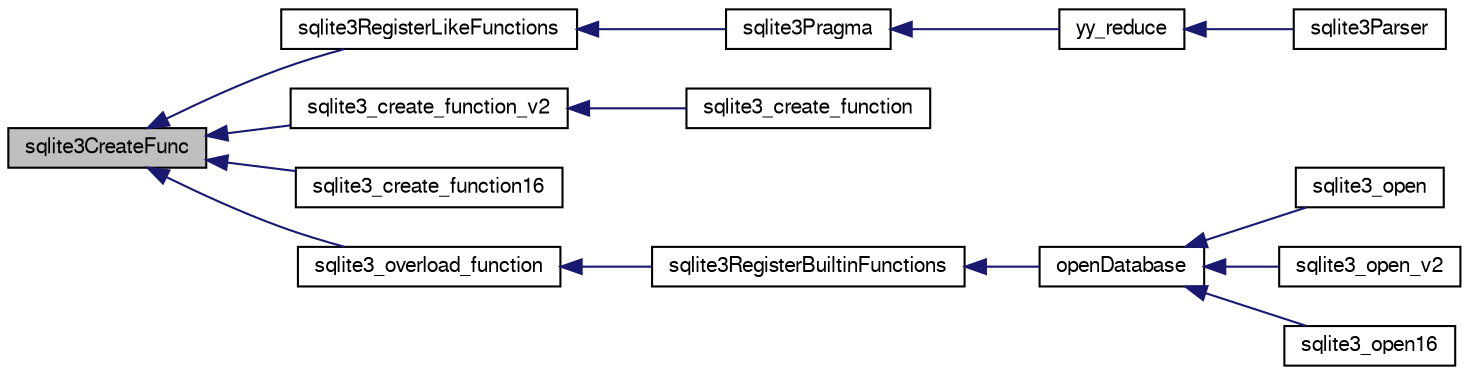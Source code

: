 digraph "sqlite3CreateFunc"
{
  edge [fontname="FreeSans",fontsize="10",labelfontname="FreeSans",labelfontsize="10"];
  node [fontname="FreeSans",fontsize="10",shape=record];
  rankdir="LR";
  Node482882 [label="sqlite3CreateFunc",height=0.2,width=0.4,color="black", fillcolor="grey75", style="filled", fontcolor="black"];
  Node482882 -> Node482883 [dir="back",color="midnightblue",fontsize="10",style="solid",fontname="FreeSans"];
  Node482883 [label="sqlite3RegisterLikeFunctions",height=0.2,width=0.4,color="black", fillcolor="white", style="filled",URL="$sqlite3_8c.html#a8d807e0e5709528765edfc75696dbdb5"];
  Node482883 -> Node482884 [dir="back",color="midnightblue",fontsize="10",style="solid",fontname="FreeSans"];
  Node482884 [label="sqlite3Pragma",height=0.2,width=0.4,color="black", fillcolor="white", style="filled",URL="$sqlite3_8c.html#a111391370f58f8e6a6eca51fd34d62ed"];
  Node482884 -> Node482885 [dir="back",color="midnightblue",fontsize="10",style="solid",fontname="FreeSans"];
  Node482885 [label="yy_reduce",height=0.2,width=0.4,color="black", fillcolor="white", style="filled",URL="$sqlite3_8c.html#a7c419a9b25711c666a9a2449ef377f14"];
  Node482885 -> Node482886 [dir="back",color="midnightblue",fontsize="10",style="solid",fontname="FreeSans"];
  Node482886 [label="sqlite3Parser",height=0.2,width=0.4,color="black", fillcolor="white", style="filled",URL="$sqlite3_8c.html#a0327d71a5fabe0b6a343d78a2602e72a"];
  Node482882 -> Node482887 [dir="back",color="midnightblue",fontsize="10",style="solid",fontname="FreeSans"];
  Node482887 [label="sqlite3_create_function_v2",height=0.2,width=0.4,color="black", fillcolor="white", style="filled",URL="$sqlite3_8h.html#aea30a470c3e6fcd38c0399fd348ce7c2"];
  Node482887 -> Node482888 [dir="back",color="midnightblue",fontsize="10",style="solid",fontname="FreeSans"];
  Node482888 [label="sqlite3_create_function",height=0.2,width=0.4,color="black", fillcolor="white", style="filled",URL="$sqlite3_8h.html#a4532ad3e2f9ee8707fe66d8b7065ad0f"];
  Node482882 -> Node482889 [dir="back",color="midnightblue",fontsize="10",style="solid",fontname="FreeSans"];
  Node482889 [label="sqlite3_create_function16",height=0.2,width=0.4,color="black", fillcolor="white", style="filled",URL="$sqlite3_8h.html#a8751bf4e2e9dbc53f2df8c00a53b3ace"];
  Node482882 -> Node482890 [dir="back",color="midnightblue",fontsize="10",style="solid",fontname="FreeSans"];
  Node482890 [label="sqlite3_overload_function",height=0.2,width=0.4,color="black", fillcolor="white", style="filled",URL="$sqlite3_8h.html#a03692933621e0b16a4a02e1e426cf318"];
  Node482890 -> Node482891 [dir="back",color="midnightblue",fontsize="10",style="solid",fontname="FreeSans"];
  Node482891 [label="sqlite3RegisterBuiltinFunctions",height=0.2,width=0.4,color="black", fillcolor="white", style="filled",URL="$sqlite3_8c.html#aac92d3a6ec24725a7979ee04de350853"];
  Node482891 -> Node482892 [dir="back",color="midnightblue",fontsize="10",style="solid",fontname="FreeSans"];
  Node482892 [label="openDatabase",height=0.2,width=0.4,color="black", fillcolor="white", style="filled",URL="$sqlite3_8c.html#a6a9c3bc3a64234e863413f41db473758"];
  Node482892 -> Node482893 [dir="back",color="midnightblue",fontsize="10",style="solid",fontname="FreeSans"];
  Node482893 [label="sqlite3_open",height=0.2,width=0.4,color="black", fillcolor="white", style="filled",URL="$sqlite3_8h.html#a97ba966ed1acc38409786258268f5f71"];
  Node482892 -> Node482894 [dir="back",color="midnightblue",fontsize="10",style="solid",fontname="FreeSans"];
  Node482894 [label="sqlite3_open_v2",height=0.2,width=0.4,color="black", fillcolor="white", style="filled",URL="$sqlite3_8h.html#a140fe275b6975dc867cea50a65a217c4"];
  Node482892 -> Node482895 [dir="back",color="midnightblue",fontsize="10",style="solid",fontname="FreeSans"];
  Node482895 [label="sqlite3_open16",height=0.2,width=0.4,color="black", fillcolor="white", style="filled",URL="$sqlite3_8h.html#adbc401bb96713f32e553db32f6f3ca33"];
}
